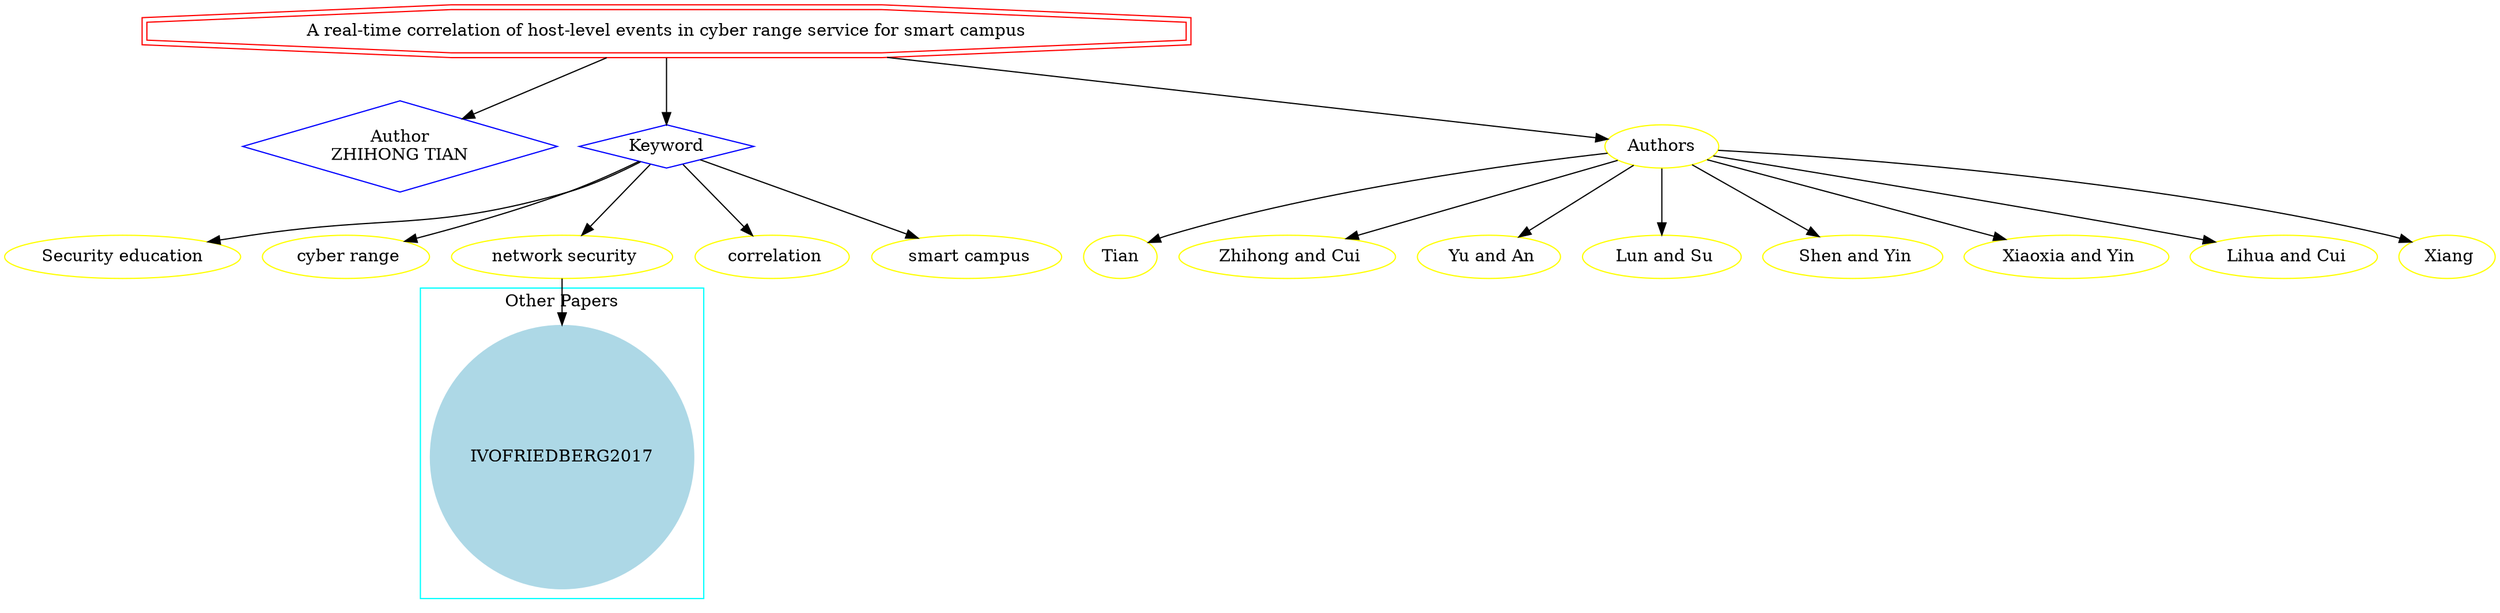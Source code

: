 strict digraph mind_map46 {
	node [color=red shape=doubleoctagon]
	"A real-time correlation of host-level events in cyber range service for smart campus"
	node [color=blue shape=diamond]
	"Author
ZHIHONG TIAN"
	Keyword
	"A real-time correlation of host-level events in cyber range service for smart campus" -> "Author
ZHIHONG TIAN"
	"A real-time correlation of host-level events in cyber range service for smart campus" -> Keyword
	node [color=yellow shape=ellipse]
	"Security education"
	Keyword -> "Security education"
	" cyber range"
	Keyword -> " cyber range"
	" network security"
	Keyword -> " network security"
	" correlation"
	Keyword -> " correlation"
	" smart campus"
	Keyword -> " smart campus"
	subgraph cluster_0 {
		node [style=filled]
		node [color=lightblue shape=circle]
		label="Other Papers"
		color=cyan
		IVOFRIEDBERG2017
	}
	" network security" -> IVOFRIEDBERG2017
	"A real-time correlation of host-level events in cyber range service for smart campus" -> Authors
	Authors -> Tian
	Authors -> " Zhihong and Cui"
	Authors -> " Yu and An"
	Authors -> " Lun and Su"
	Authors -> " Shen and Yin"
	Authors -> " Xiaoxia and Yin"
	Authors -> " Lihua and Cui"
	Authors -> " Xiang"
}
